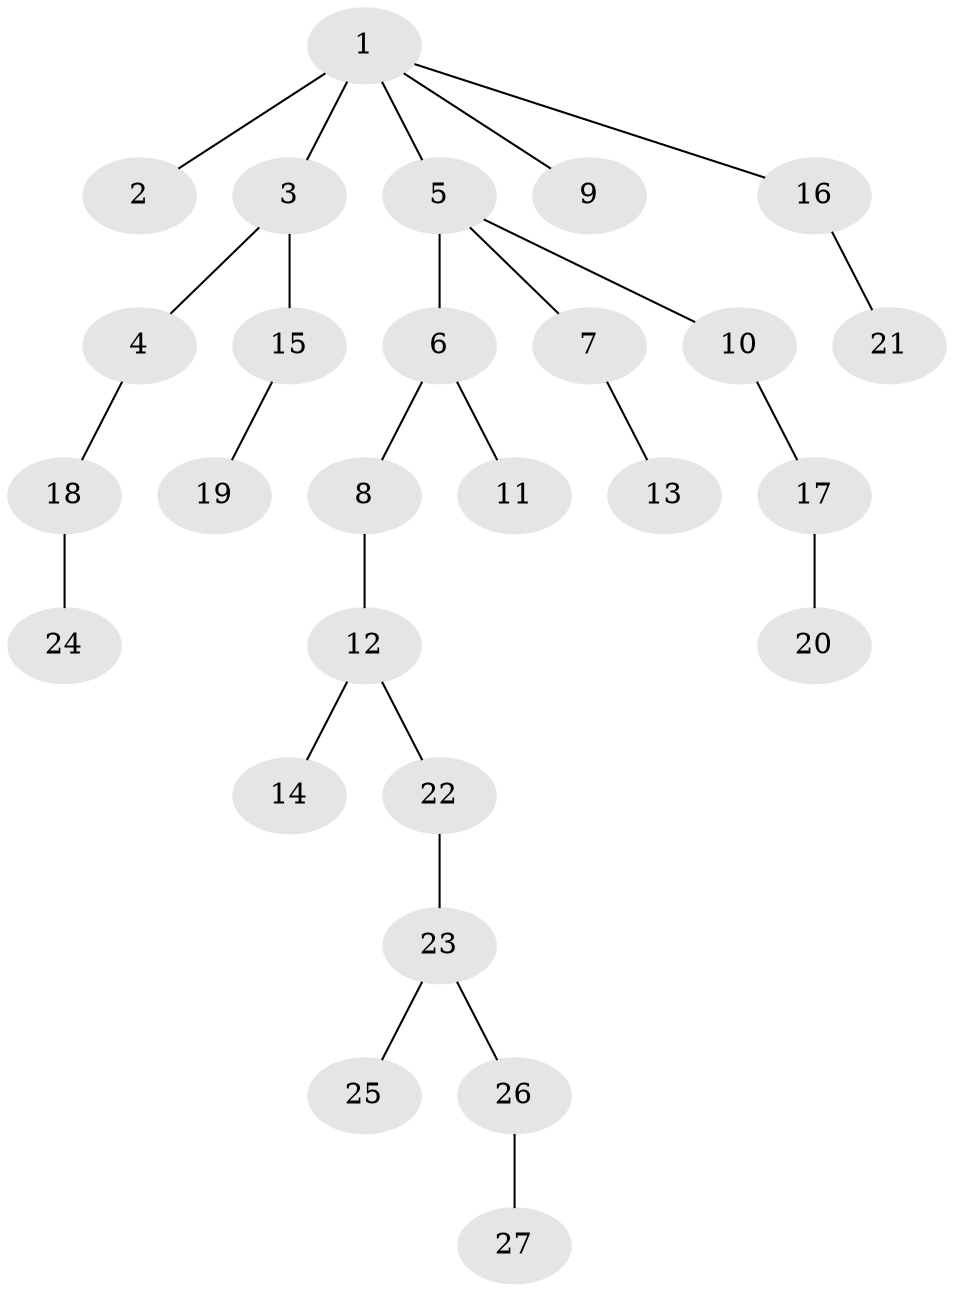 // original degree distribution, {7: 0.02, 1: 0.46, 3: 0.16, 4: 0.04, 6: 0.02, 2: 0.3}
// Generated by graph-tools (version 1.1) at 2025/36/03/09/25 02:36:46]
// undirected, 27 vertices, 26 edges
graph export_dot {
graph [start="1"]
  node [color=gray90,style=filled];
  1;
  2;
  3;
  4;
  5;
  6;
  7;
  8;
  9;
  10;
  11;
  12;
  13;
  14;
  15;
  16;
  17;
  18;
  19;
  20;
  21;
  22;
  23;
  24;
  25;
  26;
  27;
  1 -- 2 [weight=2.0];
  1 -- 3 [weight=1.0];
  1 -- 5 [weight=1.0];
  1 -- 9 [weight=1.0];
  1 -- 16 [weight=1.0];
  3 -- 4 [weight=2.0];
  3 -- 15 [weight=1.0];
  4 -- 18 [weight=1.0];
  5 -- 6 [weight=2.0];
  5 -- 7 [weight=1.0];
  5 -- 10 [weight=1.0];
  6 -- 8 [weight=1.0];
  6 -- 11 [weight=1.0];
  7 -- 13 [weight=1.0];
  8 -- 12 [weight=1.0];
  10 -- 17 [weight=1.0];
  12 -- 14 [weight=1.0];
  12 -- 22 [weight=1.0];
  15 -- 19 [weight=1.0];
  16 -- 21 [weight=1.0];
  17 -- 20 [weight=1.0];
  18 -- 24 [weight=1.0];
  22 -- 23 [weight=1.0];
  23 -- 25 [weight=1.0];
  23 -- 26 [weight=1.0];
  26 -- 27 [weight=1.0];
}
